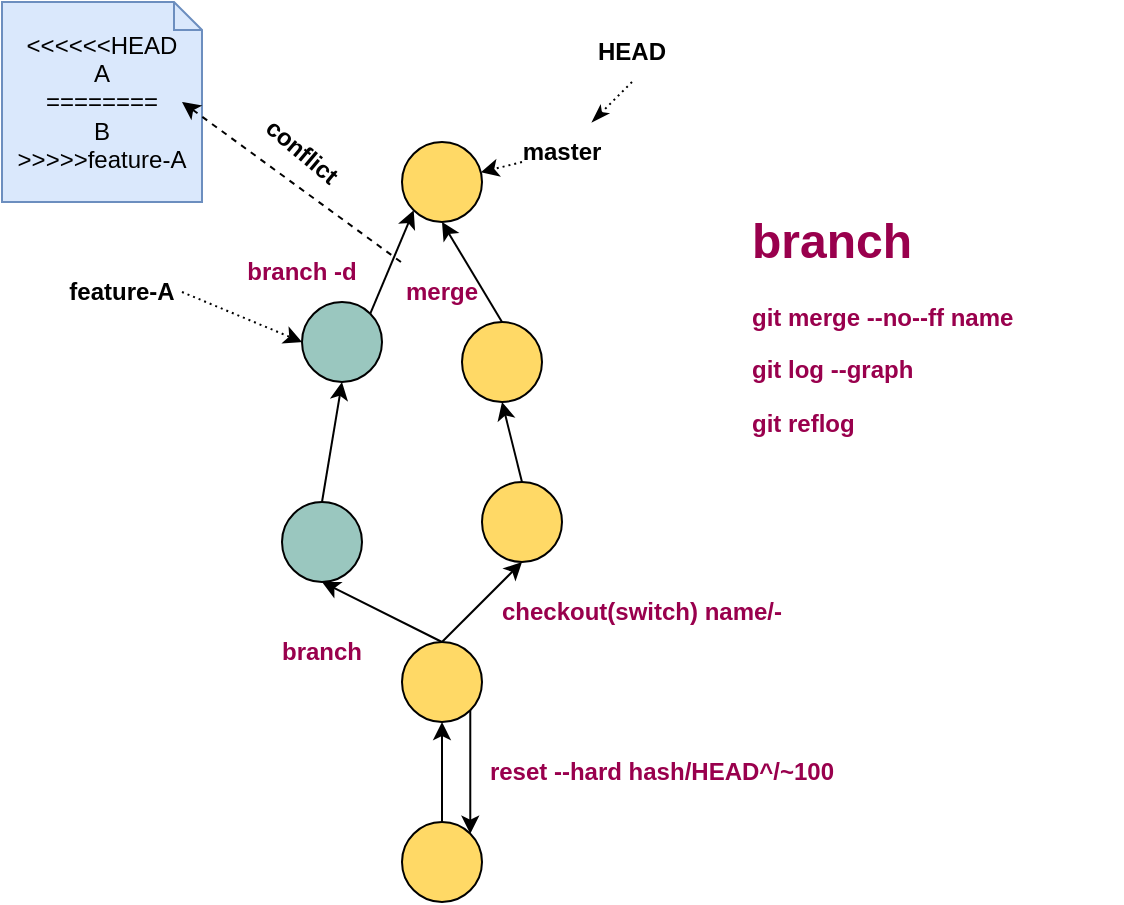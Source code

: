 <mxfile version="17.1.2" type="github">
  <diagram id="S7AugZYE5G9ty0Hq1LgX" name="Page-1">
    <mxGraphModel dx="1209" dy="618" grid="1" gridSize="10" guides="1" tooltips="1" connect="1" arrows="1" fold="1" page="1" pageScale="1" pageWidth="827" pageHeight="1169" math="0" shadow="0">
      <root>
        <mxCell id="0" />
        <mxCell id="1" parent="0" />
        <mxCell id="_9jWtwOOx08zBpuzCTI9-5" style="edgeStyle=none;rounded=0;orthogonalLoop=1;jettySize=auto;html=1;exitX=0.5;exitY=0;exitDx=0;exitDy=0;entryX=0.5;entryY=1;entryDx=0;entryDy=0;" parent="1" source="_9jWtwOOx08zBpuzCTI9-1" target="_9jWtwOOx08zBpuzCTI9-2" edge="1">
          <mxGeometry relative="1" as="geometry" />
        </mxCell>
        <mxCell id="_9jWtwOOx08zBpuzCTI9-1" value="" style="ellipse;whiteSpace=wrap;html=1;aspect=fixed;fillColor=#FFD966;" parent="1" vertex="1">
          <mxGeometry x="360" y="650" width="40" height="40" as="geometry" />
        </mxCell>
        <mxCell id="_9jWtwOOx08zBpuzCTI9-6" style="edgeStyle=none;rounded=0;orthogonalLoop=1;jettySize=auto;html=1;exitX=0.5;exitY=0;exitDx=0;exitDy=0;entryX=0.5;entryY=1;entryDx=0;entryDy=0;" parent="1" source="_9jWtwOOx08zBpuzCTI9-2" target="_9jWtwOOx08zBpuzCTI9-4" edge="1">
          <mxGeometry relative="1" as="geometry" />
        </mxCell>
        <mxCell id="_9jWtwOOx08zBpuzCTI9-7" style="edgeStyle=none;rounded=0;orthogonalLoop=1;jettySize=auto;html=1;exitX=0.5;exitY=0;exitDx=0;exitDy=0;entryX=0.5;entryY=1;entryDx=0;entryDy=0;" parent="1" source="_9jWtwOOx08zBpuzCTI9-2" target="_9jWtwOOx08zBpuzCTI9-3" edge="1">
          <mxGeometry relative="1" as="geometry" />
        </mxCell>
        <mxCell id="_9jWtwOOx08zBpuzCTI9-22" style="edgeStyle=none;rounded=0;orthogonalLoop=1;jettySize=auto;html=1;exitX=1;exitY=1;exitDx=0;exitDy=0;entryX=1;entryY=0;entryDx=0;entryDy=0;fontColor=#99004D;" parent="1" source="_9jWtwOOx08zBpuzCTI9-2" target="_9jWtwOOx08zBpuzCTI9-1" edge="1">
          <mxGeometry relative="1" as="geometry" />
        </mxCell>
        <mxCell id="_9jWtwOOx08zBpuzCTI9-2" value="" style="ellipse;whiteSpace=wrap;html=1;aspect=fixed;fillColor=#FFD966;" parent="1" vertex="1">
          <mxGeometry x="360" y="560" width="40" height="40" as="geometry" />
        </mxCell>
        <mxCell id="_9jWtwOOx08zBpuzCTI9-8" style="edgeStyle=none;rounded=0;orthogonalLoop=1;jettySize=auto;html=1;exitX=0.5;exitY=0;exitDx=0;exitDy=0;" parent="1" source="_9jWtwOOx08zBpuzCTI9-3" edge="1">
          <mxGeometry relative="1" as="geometry">
            <mxPoint x="330" y="430" as="targetPoint" />
          </mxGeometry>
        </mxCell>
        <mxCell id="_9jWtwOOx08zBpuzCTI9-3" value="" style="ellipse;whiteSpace=wrap;html=1;aspect=fixed;fillColor=#9AC7BF;" parent="1" vertex="1">
          <mxGeometry x="300" y="490" width="40" height="40" as="geometry" />
        </mxCell>
        <mxCell id="_9jWtwOOx08zBpuzCTI9-11" style="edgeStyle=none;rounded=0;orthogonalLoop=1;jettySize=auto;html=1;exitX=0.5;exitY=0;exitDx=0;exitDy=0;entryX=0.5;entryY=1;entryDx=0;entryDy=0;" parent="1" source="_9jWtwOOx08zBpuzCTI9-4" target="_9jWtwOOx08zBpuzCTI9-10" edge="1">
          <mxGeometry relative="1" as="geometry" />
        </mxCell>
        <mxCell id="_9jWtwOOx08zBpuzCTI9-4" value="" style="ellipse;whiteSpace=wrap;html=1;aspect=fixed;fillColor=#FFD966;" parent="1" vertex="1">
          <mxGeometry x="400" y="480" width="40" height="40" as="geometry" />
        </mxCell>
        <mxCell id="_9jWtwOOx08zBpuzCTI9-17" style="edgeStyle=none;rounded=0;orthogonalLoop=1;jettySize=auto;html=1;exitX=1;exitY=0;exitDx=0;exitDy=0;fontColor=#99004D;entryX=0;entryY=1;entryDx=0;entryDy=0;" parent="1" source="_9jWtwOOx08zBpuzCTI9-9" target="_9jWtwOOx08zBpuzCTI9-15" edge="1">
          <mxGeometry relative="1" as="geometry">
            <mxPoint x="420" y="370" as="targetPoint" />
          </mxGeometry>
        </mxCell>
        <mxCell id="_9jWtwOOx08zBpuzCTI9-9" value="" style="ellipse;whiteSpace=wrap;html=1;aspect=fixed;fillColor=#9AC7BF;" parent="1" vertex="1">
          <mxGeometry x="310" y="390" width="40" height="40" as="geometry" />
        </mxCell>
        <mxCell id="_9jWtwOOx08zBpuzCTI9-16" style="edgeStyle=none;rounded=0;orthogonalLoop=1;jettySize=auto;html=1;exitX=0.5;exitY=0;exitDx=0;exitDy=0;entryX=0.5;entryY=1;entryDx=0;entryDy=0;fontColor=#99004D;" parent="1" source="_9jWtwOOx08zBpuzCTI9-10" target="_9jWtwOOx08zBpuzCTI9-15" edge="1">
          <mxGeometry relative="1" as="geometry" />
        </mxCell>
        <mxCell id="_9jWtwOOx08zBpuzCTI9-10" value="" style="ellipse;whiteSpace=wrap;html=1;aspect=fixed;fillColor=#FFD966;" parent="1" vertex="1">
          <mxGeometry x="390" y="400" width="40" height="40" as="geometry" />
        </mxCell>
        <mxCell id="_9jWtwOOx08zBpuzCTI9-12" value="&lt;font color=&quot;#99004d&quot;&gt;&lt;b&gt;branch&lt;/b&gt;&lt;/font&gt;" style="text;html=1;strokeColor=none;fillColor=none;align=center;verticalAlign=middle;whiteSpace=wrap;rounded=0;" parent="1" vertex="1">
          <mxGeometry x="290" y="550" width="60" height="30" as="geometry" />
        </mxCell>
        <mxCell id="_9jWtwOOx08zBpuzCTI9-13" value="&lt;font color=&quot;#99004d&quot;&gt;&lt;b&gt;checkout(switch) name/-&lt;/b&gt;&lt;/font&gt;" style="text;html=1;strokeColor=none;fillColor=none;align=center;verticalAlign=middle;whiteSpace=wrap;rounded=0;" parent="1" vertex="1">
          <mxGeometry x="380" y="530" width="200" height="30" as="geometry" />
        </mxCell>
        <mxCell id="_9jWtwOOx08zBpuzCTI9-14" value="&lt;font color=&quot;#99004d&quot;&gt;&lt;b&gt;branch -d&lt;/b&gt;&lt;/font&gt;" style="text;html=1;strokeColor=none;fillColor=none;align=center;verticalAlign=middle;whiteSpace=wrap;rounded=0;" parent="1" vertex="1">
          <mxGeometry x="280" y="360" width="60" height="30" as="geometry" />
        </mxCell>
        <mxCell id="_9jWtwOOx08zBpuzCTI9-15" value="" style="ellipse;whiteSpace=wrap;html=1;aspect=fixed;fillColor=#FFD966;" parent="1" vertex="1">
          <mxGeometry x="360" y="310" width="40" height="40" as="geometry" />
        </mxCell>
        <mxCell id="_9jWtwOOx08zBpuzCTI9-18" value="&lt;b&gt;merge&lt;/b&gt;" style="text;html=1;strokeColor=none;fillColor=none;align=center;verticalAlign=middle;whiteSpace=wrap;rounded=0;fontColor=#99004D;" parent="1" vertex="1">
          <mxGeometry x="350" y="370" width="60" height="30" as="geometry" />
        </mxCell>
        <mxCell id="_9jWtwOOx08zBpuzCTI9-19" value="&lt;h1&gt;branch&lt;/h1&gt;&lt;p&gt;&lt;b&gt;git merge --no--ff name&lt;/b&gt;&lt;/p&gt;&lt;p&gt;&lt;b&gt;git log --graph&lt;/b&gt;&lt;/p&gt;&lt;p&gt;&lt;b&gt;git reflog&lt;/b&gt;&lt;/p&gt;" style="text;html=1;strokeColor=none;fillColor=none;spacing=5;spacingTop=-20;whiteSpace=wrap;overflow=hidden;rounded=0;fontColor=#99004D;" parent="1" vertex="1">
          <mxGeometry x="530" y="340" width="190" height="120" as="geometry" />
        </mxCell>
        <mxCell id="_9jWtwOOx08zBpuzCTI9-21" value="&lt;b&gt;reset --hard hash/HEAD^/~100&lt;/b&gt;" style="text;html=1;strokeColor=none;fillColor=none;align=center;verticalAlign=middle;whiteSpace=wrap;rounded=0;fontColor=#99004D;" parent="1" vertex="1">
          <mxGeometry x="370" y="610" width="240" height="30" as="geometry" />
        </mxCell>
        <mxCell id="_9jWtwOOx08zBpuzCTI9-23" value="&amp;lt;&amp;lt;&amp;lt;&amp;lt;&amp;lt;&amp;lt;HEAD&lt;br&gt;A&lt;br&gt;========&lt;br&gt;B&lt;br&gt;&amp;gt;&amp;gt;&amp;gt;&amp;gt;&amp;gt;feature-A" style="shape=note;size=14;whiteSpace=wrap;html=1;fillColor=#dae8fc;strokeColor=#6c8ebf;" parent="1" vertex="1">
          <mxGeometry x="160" y="240" width="100" height="100" as="geometry" />
        </mxCell>
        <mxCell id="KKOz51-SKY4dZMHeqEcE-1" style="edgeStyle=none;rounded=0;orthogonalLoop=1;jettySize=auto;html=1;exitX=1;exitY=0.5;exitDx=0;exitDy=0;entryX=0;entryY=0.5;entryDx=0;entryDy=0;dashed=1;dashPattern=1 2;" edge="1" parent="1" source="_9jWtwOOx08zBpuzCTI9-24" target="_9jWtwOOx08zBpuzCTI9-9">
          <mxGeometry relative="1" as="geometry" />
        </mxCell>
        <mxCell id="_9jWtwOOx08zBpuzCTI9-24" value="&lt;font color=&quot;#000000&quot;&gt;&lt;b&gt;feature-A&lt;/b&gt;&lt;/font&gt;" style="text;html=1;strokeColor=none;fillColor=none;align=center;verticalAlign=middle;whiteSpace=wrap;rounded=0;fontColor=#99004D;" parent="1" vertex="1">
          <mxGeometry x="190" y="370" width="60" height="30" as="geometry" />
        </mxCell>
        <mxCell id="_9jWtwOOx08zBpuzCTI9-26" value="&lt;b&gt;&lt;font color=&quot;#000000&quot;&gt;conflict&lt;/font&gt;&lt;/b&gt;" style="text;html=1;strokeColor=none;fillColor=none;align=center;verticalAlign=middle;whiteSpace=wrap;rounded=0;fontColor=#99004D;rotation=40;" parent="1" vertex="1">
          <mxGeometry x="280" y="300" width="60" height="30" as="geometry" />
        </mxCell>
        <mxCell id="_9jWtwOOx08zBpuzCTI9-28" style="edgeStyle=none;rounded=0;orthogonalLoop=1;jettySize=auto;html=1;entryX=0.9;entryY=0.5;entryDx=0;entryDy=0;entryPerimeter=0;fontColor=#000000;dashed=1;" parent="1" source="_9jWtwOOx08zBpuzCTI9-18" target="_9jWtwOOx08zBpuzCTI9-23" edge="1">
          <mxGeometry relative="1" as="geometry" />
        </mxCell>
        <mxCell id="_9jWtwOOx08zBpuzCTI9-33" style="edgeStyle=none;rounded=0;orthogonalLoop=1;jettySize=auto;html=1;fontColor=#000000;dashed=1;dashPattern=1 2;" parent="1" target="_9jWtwOOx08zBpuzCTI9-15" edge="1">
          <mxGeometry relative="1" as="geometry">
            <mxPoint x="420" y="320" as="sourcePoint" />
          </mxGeometry>
        </mxCell>
        <mxCell id="_9jWtwOOx08zBpuzCTI9-30" value="&lt;font color=&quot;#000000&quot;&gt;&lt;b&gt;master&lt;/b&gt;&lt;/font&gt;" style="text;html=1;strokeColor=none;fillColor=none;align=center;verticalAlign=middle;whiteSpace=wrap;rounded=0;fontColor=#99004D;" parent="1" vertex="1">
          <mxGeometry x="410" y="300" width="60" height="30" as="geometry" />
        </mxCell>
        <mxCell id="_9jWtwOOx08zBpuzCTI9-32" style="edgeStyle=none;rounded=0;orthogonalLoop=1;jettySize=auto;html=1;exitX=0.5;exitY=1;exitDx=0;exitDy=0;fontColor=#000000;dashed=1;dashPattern=1 2;endArrow=classicThin;endFill=1;" parent="1" source="_9jWtwOOx08zBpuzCTI9-31" target="_9jWtwOOx08zBpuzCTI9-30" edge="1">
          <mxGeometry relative="1" as="geometry" />
        </mxCell>
        <mxCell id="_9jWtwOOx08zBpuzCTI9-31" value="&lt;font color=&quot;#000000&quot;&gt;&lt;b&gt;HEAD&lt;/b&gt;&lt;/font&gt;" style="text;html=1;strokeColor=none;fillColor=none;align=center;verticalAlign=middle;whiteSpace=wrap;rounded=0;fontColor=#99004D;" parent="1" vertex="1">
          <mxGeometry x="445" y="250" width="60" height="30" as="geometry" />
        </mxCell>
      </root>
    </mxGraphModel>
  </diagram>
</mxfile>
